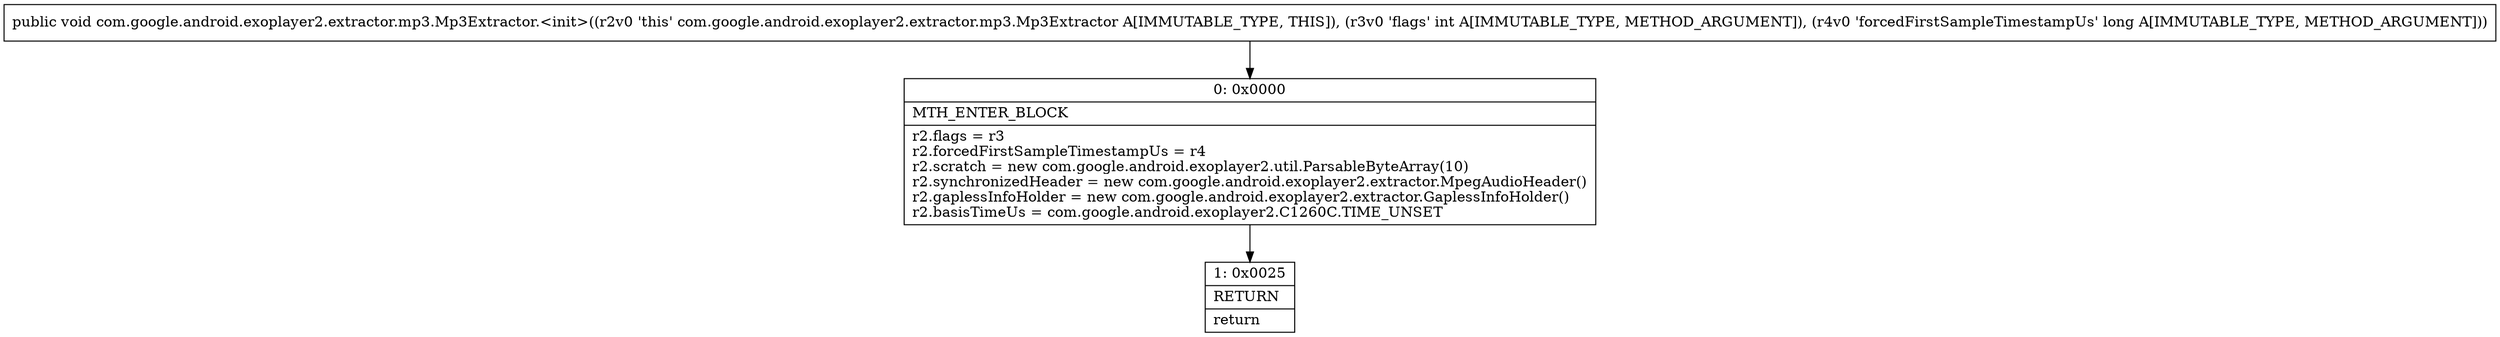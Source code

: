 digraph "CFG forcom.google.android.exoplayer2.extractor.mp3.Mp3Extractor.\<init\>(IJ)V" {
Node_0 [shape=record,label="{0\:\ 0x0000|MTH_ENTER_BLOCK\l|r2.flags = r3\lr2.forcedFirstSampleTimestampUs = r4\lr2.scratch = new com.google.android.exoplayer2.util.ParsableByteArray(10)\lr2.synchronizedHeader = new com.google.android.exoplayer2.extractor.MpegAudioHeader()\lr2.gaplessInfoHolder = new com.google.android.exoplayer2.extractor.GaplessInfoHolder()\lr2.basisTimeUs = com.google.android.exoplayer2.C1260C.TIME_UNSET\l}"];
Node_1 [shape=record,label="{1\:\ 0x0025|RETURN\l|return\l}"];
MethodNode[shape=record,label="{public void com.google.android.exoplayer2.extractor.mp3.Mp3Extractor.\<init\>((r2v0 'this' com.google.android.exoplayer2.extractor.mp3.Mp3Extractor A[IMMUTABLE_TYPE, THIS]), (r3v0 'flags' int A[IMMUTABLE_TYPE, METHOD_ARGUMENT]), (r4v0 'forcedFirstSampleTimestampUs' long A[IMMUTABLE_TYPE, METHOD_ARGUMENT])) }"];
MethodNode -> Node_0;
Node_0 -> Node_1;
}

